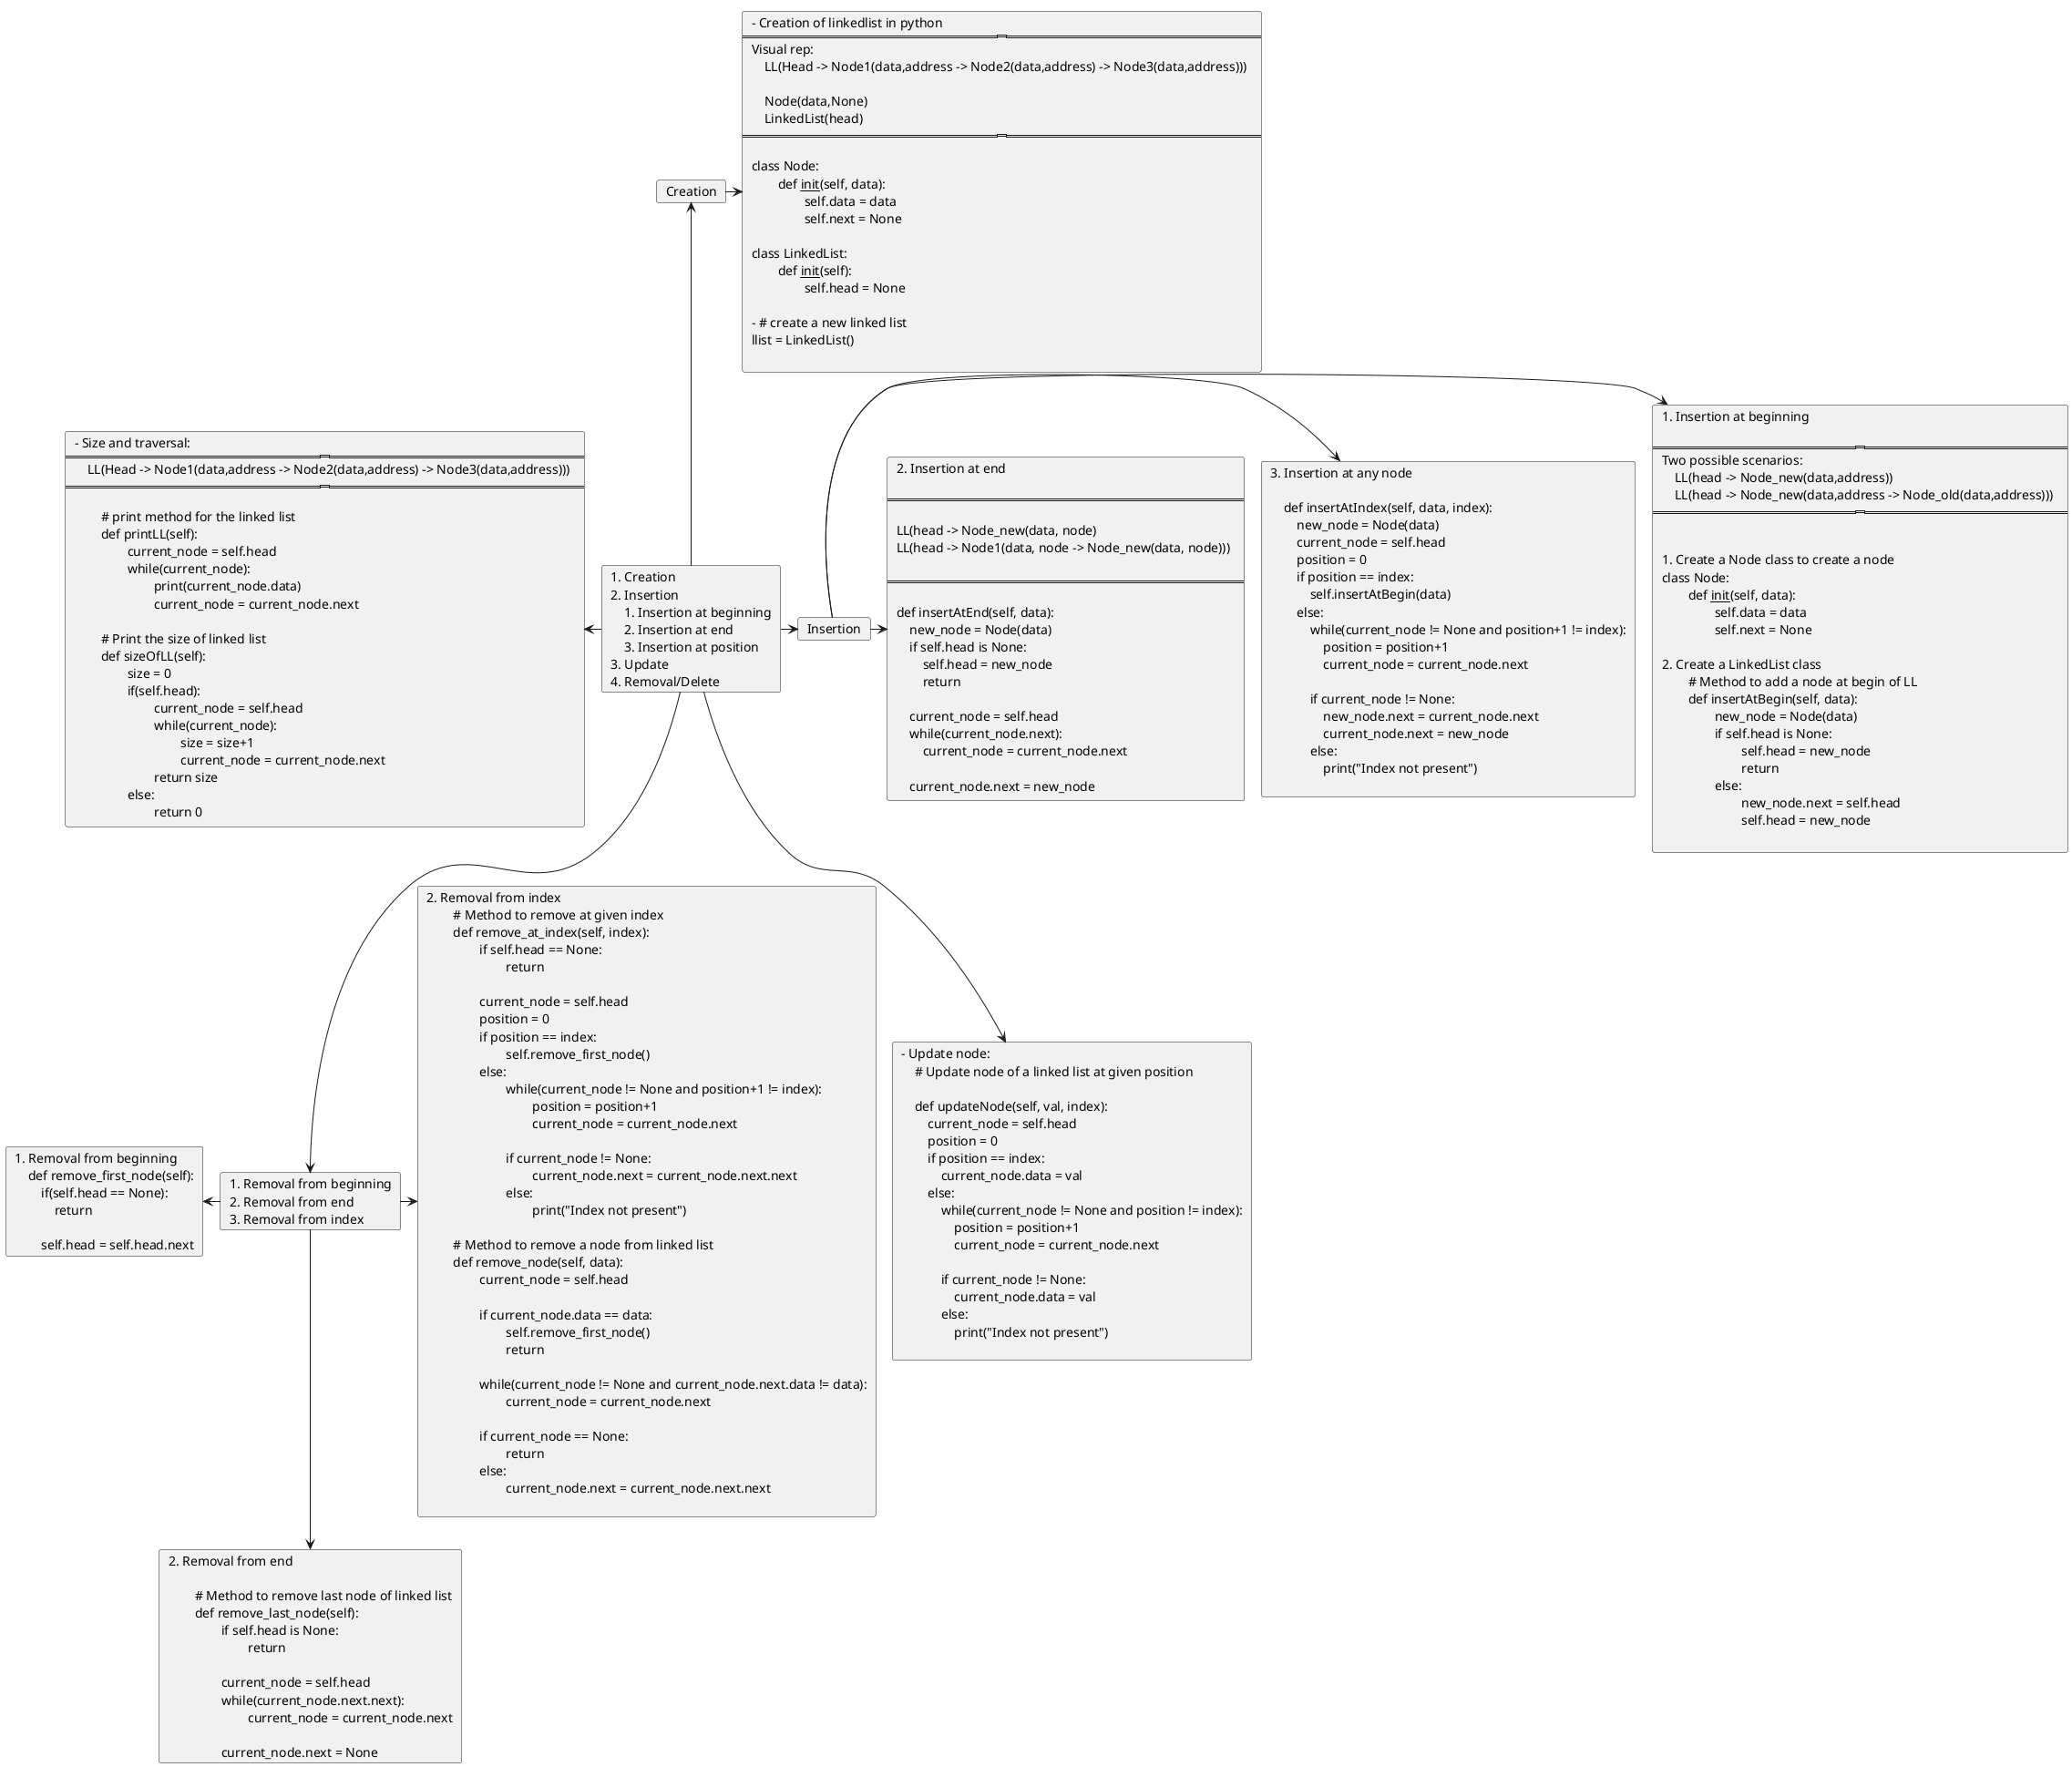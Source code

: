 @startuml
!pragma layout smetana
allow_mixing


top to bottom direction

card Operations [
    1. Creation
    2. Insertion
        1. Insertion at beginning
        2. Insertion at end
        3. Insertion at position
    3. Update
    4. Removal/Delete
]

card Creation[
    Creation
]

card Insertion[
    Insertion
]

card Removal[
    1. Removal from beginning
    2. Removal from end
    3. Removal from index
]

card Creation1[
- Creation of linkedlist in python
==============
Visual rep:
    LL(Head -> Node1(data,address -> Node2(data,address) -> Node3(data,address)))

    Node(data,None)
    LinkedList(head)
==============

class Node:
	def __init__(self, data):
		self.data = data
		self.next = None

class LinkedList:
	def __init__(self):
		self.head = None

- # create a new linked list
llist = LinkedList()

]


card Insertion_begin[
1. Insertion at beginning

===============
Two possible scenarios:
    LL(head -> Node_new(data,address))
    LL(head -> Node_new(data,address -> Node_old(data,address)))
===============


# Create a Node class to create a node
class Node:
	def __init__(self, data):
		self.data = data
		self.next = None

# Create a LinkedList class
	# Method to add a node at begin of LL
	def insertAtBegin(self, data):
		new_node = Node(data)
		if self.head is None:
			self.head = new_node
			return
		else:
			new_node.next = self.head
			self.head = new_node

]

card Insertion_index[
3. Insertion at any node

    def insertAtIndex(self, data, index):
        new_node = Node(data)
        current_node = self.head
        position = 0
        if position == index:
            self.insertAtBegin(data)
        else:
            while(current_node != None and position+1 != index):
                position = position+1
                current_node = current_node.next

            if current_node != None:
                new_node.next = current_node.next
                current_node.next = new_node
            else:
                print("Index not present")

]

card Insertion_end [
2. Insertion at end

============

LL(head -> Node_new(data, node)
LL(head -> Node1(data, node -> Node_new(data, node)))

============

def insertAtEnd(self, data):
    new_node = Node(data)
    if self.head is None:
        self.head = new_node
        return

    current_node = self.head
    while(current_node.next):
        current_node = current_node.next

    current_node.next = new_node
]



card traversal [
- Size and traversal:
========
    LL(Head -> Node1(data,address -> Node2(data,address) -> Node3(data,address)))
========

	# print method for the linked list
	def printLL(self):
		current_node = self.head
		while(current_node):
			print(current_node.data)
			current_node = current_node.next

	# Print the size of linked list
	def sizeOfLL(self):
		size = 0
		if(self.head):
			current_node = self.head
			while(current_node):
				size = size+1
				current_node = current_node.next
			return size
		else:
			return 0
]


card Removal_first[
1. Removal from beginning
    def remove_first_node(self):
        if(self.head == None):
            return

        self.head = self.head.next
]

card Removal_last [
2. Removal from end

	# Method to remove last node of linked list
	def remove_last_node(self):
		if self.head is None:
			return

		current_node = self.head
		while(current_node.next.next):
			current_node = current_node.next

		current_node.next = None
]


card Removal_index[
2. Removal from index
	# Method to remove at given index
	def remove_at_index(self, index):
		if self.head == None:
			return

		current_node = self.head
		position = 0
		if position == index:
			self.remove_first_node()
		else:
			while(current_node != None and position+1 != index):
				position = position+1
				current_node = current_node.next

			if current_node != None:
				current_node.next = current_node.next.next
			else:
				print("Index not present")

	# Method to remove a node from linked list
	def remove_node(self, data):
		current_node = self.head

		if current_node.data == data:
			self.remove_first_node()
			return

		while(current_node != None and current_node.next.data != data):
			current_node = current_node.next

		if current_node == None:
			return
		else:
			current_node.next = current_node.next.next

]

card Update [
- Update node:
    # Update node of a linked list at given position

    def updateNode(self, val, index):
        current_node = self.head
        position = 0
        if position == index:
            current_node.data = val
        else:
            while(current_node != None and position != index):
                position = position+1
                current_node = current_node.next

            if current_node != None:
                current_node.data = val
            else:
                print("Index not present")

]

Operations -up-> Creation
Operations -right-> Insertion
Operations -down-> Removal
Operations -down-> Update

Creation -> Creation1
Insertion -right-> Insertion_begin
Insertion -right-> Insertion_index
Insertion -right-> Insertion_end

Operations -left-> traversal

Removal -left-> Removal_first
Removal -down-> Removal_last
Removal -right-> Removal_index

@enduml


